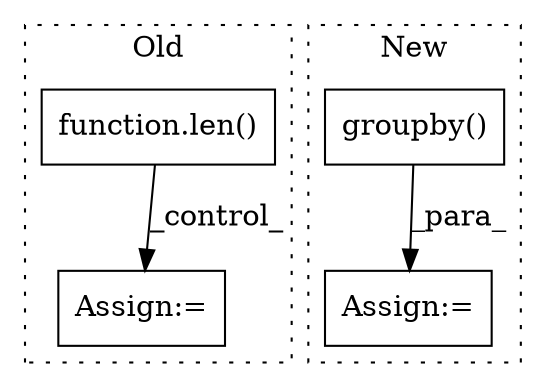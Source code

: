 digraph G {
subgraph cluster0 {
1 [label="function.len()" a="75" s="738,746" l="4,1" shape="box"];
3 [label="Assign:=" a="68" s="791" l="3" shape="box"];
label = "Old";
style="dotted";
}
subgraph cluster1 {
2 [label="groupby()" a="75" s="615,656" l="32,1" shape="box"];
4 [label="Assign:=" a="68" s="612" l="3" shape="box"];
label = "New";
style="dotted";
}
1 -> 3 [label="_control_"];
2 -> 4 [label="_para_"];
}